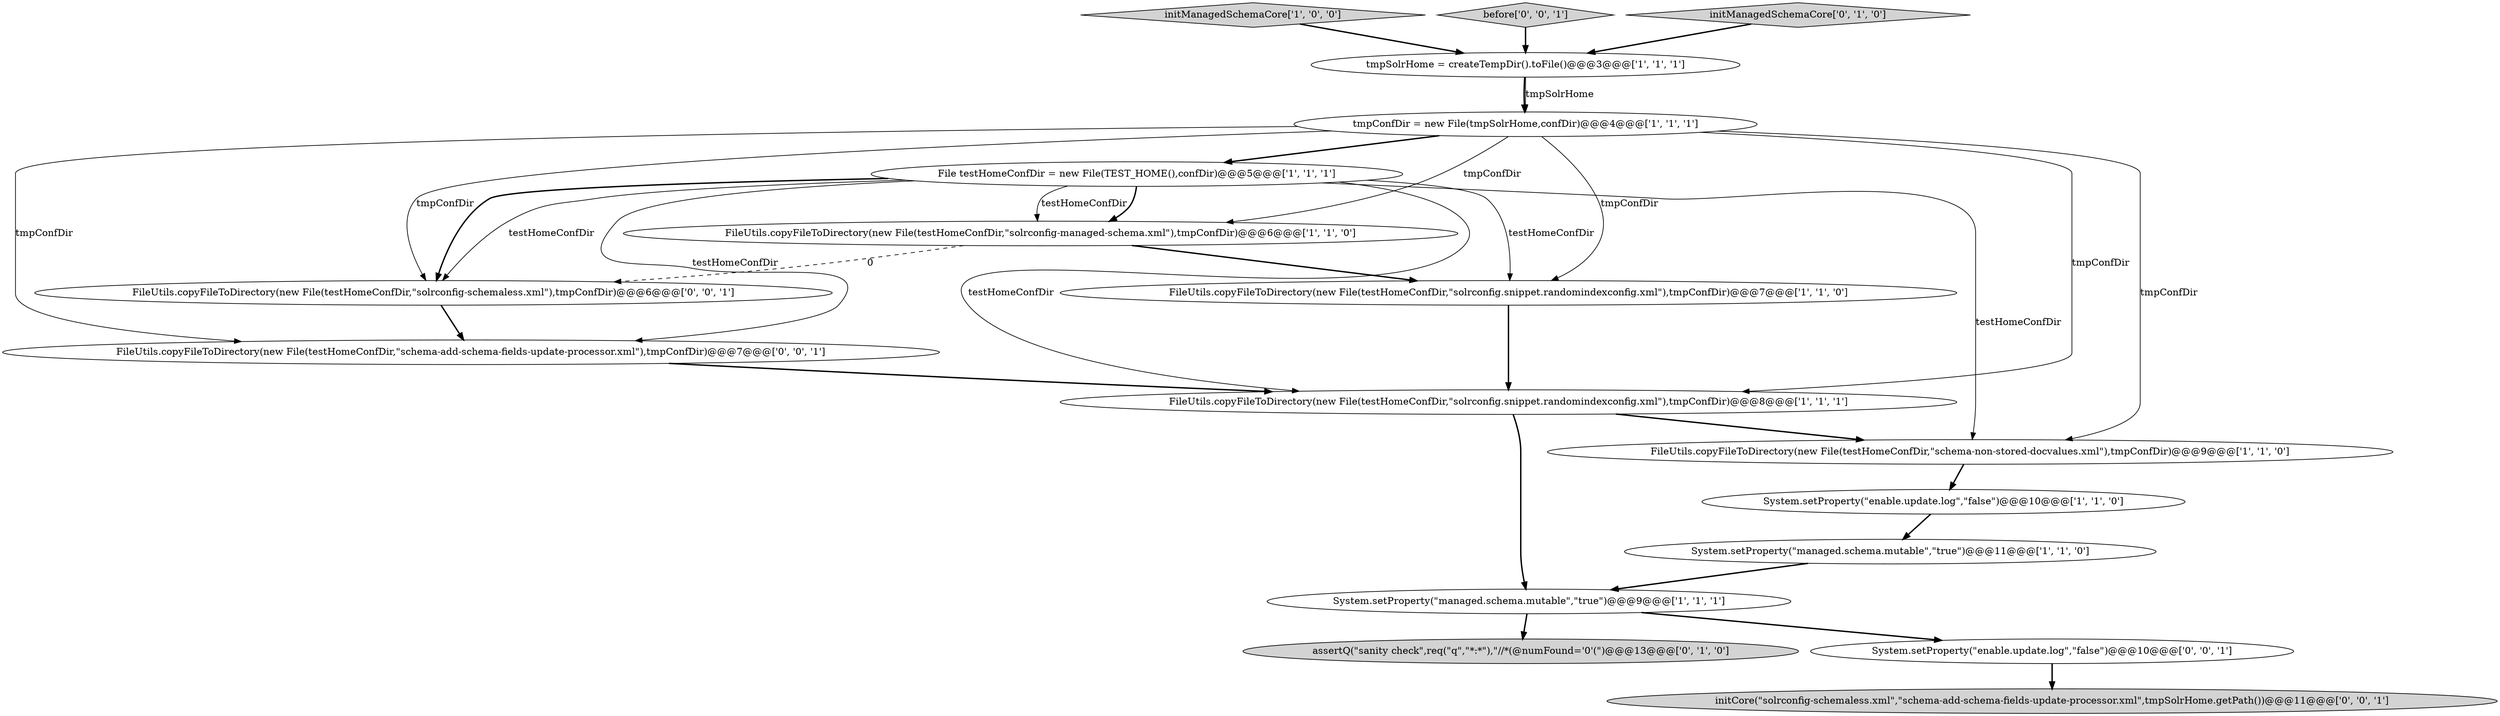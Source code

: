 digraph {
9 [style = filled, label = "System.setProperty(\"managed.schema.mutable\",\"true\")@@@11@@@['1', '1', '0']", fillcolor = white, shape = ellipse image = "AAA0AAABBB1BBB"];
10 [style = filled, label = "FileUtils.copyFileToDirectory(new File(testHomeConfDir,\"schema-non-stored-docvalues.xml\"),tmpConfDir)@@@9@@@['1', '1', '0']", fillcolor = white, shape = ellipse image = "AAA0AAABBB1BBB"];
1 [style = filled, label = "FileUtils.copyFileToDirectory(new File(testHomeConfDir,\"solrconfig-managed-schema.xml\"),tmpConfDir)@@@6@@@['1', '1', '0']", fillcolor = white, shape = ellipse image = "AAA0AAABBB1BBB"];
6 [style = filled, label = "FileUtils.copyFileToDirectory(new File(testHomeConfDir,\"solrconfig.snippet.randomindexconfig.xml\"),tmpConfDir)@@@8@@@['1', '1', '1']", fillcolor = white, shape = ellipse image = "AAA0AAABBB1BBB"];
12 [style = filled, label = "assertQ(\"sanity check\",req(\"q\",\"*:*\"),\"//*(@numFound='0'(\")@@@13@@@['0', '1', '0']", fillcolor = lightgray, shape = ellipse image = "AAA1AAABBB2BBB"];
3 [style = filled, label = "File testHomeConfDir = new File(TEST_HOME(),confDir)@@@5@@@['1', '1', '1']", fillcolor = white, shape = ellipse image = "AAA0AAABBB1BBB"];
4 [style = filled, label = "System.setProperty(\"managed.schema.mutable\",\"true\")@@@9@@@['1', '1', '1']", fillcolor = white, shape = ellipse image = "AAA0AAABBB1BBB"];
0 [style = filled, label = "initManagedSchemaCore['1', '0', '0']", fillcolor = lightgray, shape = diamond image = "AAA0AAABBB1BBB"];
5 [style = filled, label = "FileUtils.copyFileToDirectory(new File(testHomeConfDir,\"solrconfig.snippet.randomindexconfig.xml\"),tmpConfDir)@@@7@@@['1', '1', '0']", fillcolor = white, shape = ellipse image = "AAA0AAABBB1BBB"];
8 [style = filled, label = "System.setProperty(\"enable.update.log\",\"false\")@@@10@@@['1', '1', '0']", fillcolor = white, shape = ellipse image = "AAA0AAABBB1BBB"];
7 [style = filled, label = "tmpConfDir = new File(tmpSolrHome,confDir)@@@4@@@['1', '1', '1']", fillcolor = white, shape = ellipse image = "AAA0AAABBB1BBB"];
2 [style = filled, label = "tmpSolrHome = createTempDir().toFile()@@@3@@@['1', '1', '1']", fillcolor = white, shape = ellipse image = "AAA0AAABBB1BBB"];
14 [style = filled, label = "FileUtils.copyFileToDirectory(new File(testHomeConfDir,\"schema-add-schema-fields-update-processor.xml\"),tmpConfDir)@@@7@@@['0', '0', '1']", fillcolor = white, shape = ellipse image = "AAA0AAABBB3BBB"];
15 [style = filled, label = "System.setProperty(\"enable.update.log\",\"false\")@@@10@@@['0', '0', '1']", fillcolor = white, shape = ellipse image = "AAA0AAABBB3BBB"];
13 [style = filled, label = "before['0', '0', '1']", fillcolor = lightgray, shape = diamond image = "AAA0AAABBB3BBB"];
16 [style = filled, label = "initCore(\"solrconfig-schemaless.xml\",\"schema-add-schema-fields-update-processor.xml\",tmpSolrHome.getPath())@@@11@@@['0', '0', '1']", fillcolor = lightgray, shape = ellipse image = "AAA0AAABBB3BBB"];
11 [style = filled, label = "initManagedSchemaCore['0', '1', '0']", fillcolor = lightgray, shape = diamond image = "AAA0AAABBB2BBB"];
17 [style = filled, label = "FileUtils.copyFileToDirectory(new File(testHomeConfDir,\"solrconfig-schemaless.xml\"),tmpConfDir)@@@6@@@['0', '0', '1']", fillcolor = white, shape = ellipse image = "AAA0AAABBB3BBB"];
8->9 [style = bold, label=""];
6->4 [style = bold, label=""];
7->1 [style = solid, label="tmpConfDir"];
9->4 [style = bold, label=""];
7->10 [style = solid, label="tmpConfDir"];
7->5 [style = solid, label="tmpConfDir"];
2->7 [style = bold, label=""];
3->1 [style = solid, label="testHomeConfDir"];
3->5 [style = solid, label="testHomeConfDir"];
7->17 [style = solid, label="tmpConfDir"];
10->8 [style = bold, label=""];
7->6 [style = solid, label="tmpConfDir"];
7->14 [style = solid, label="tmpConfDir"];
17->14 [style = bold, label=""];
3->10 [style = solid, label="testHomeConfDir"];
3->14 [style = solid, label="testHomeConfDir"];
11->2 [style = bold, label=""];
3->1 [style = bold, label=""];
6->10 [style = bold, label=""];
7->3 [style = bold, label=""];
3->17 [style = bold, label=""];
3->17 [style = solid, label="testHomeConfDir"];
15->16 [style = bold, label=""];
4->12 [style = bold, label=""];
14->6 [style = bold, label=""];
3->6 [style = solid, label="testHomeConfDir"];
0->2 [style = bold, label=""];
4->15 [style = bold, label=""];
13->2 [style = bold, label=""];
1->17 [style = dashed, label="0"];
2->7 [style = solid, label="tmpSolrHome"];
5->6 [style = bold, label=""];
1->5 [style = bold, label=""];
}
